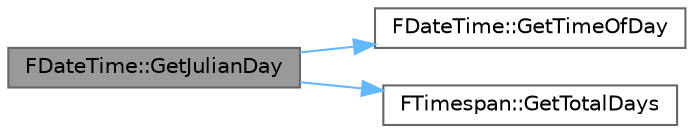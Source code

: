 digraph "FDateTime::GetJulianDay"
{
 // INTERACTIVE_SVG=YES
 // LATEX_PDF_SIZE
  bgcolor="transparent";
  edge [fontname=Helvetica,fontsize=10,labelfontname=Helvetica,labelfontsize=10];
  node [fontname=Helvetica,fontsize=10,shape=box,height=0.2,width=0.4];
  rankdir="LR";
  Node1 [id="Node000001",label="FDateTime::GetJulianDay",height=0.2,width=0.4,color="gray40", fillcolor="grey60", style="filled", fontcolor="black",tooltip="Returns the Julian Day for this date."];
  Node1 -> Node2 [id="edge1_Node000001_Node000002",color="steelblue1",style="solid",tooltip=" "];
  Node2 [id="Node000002",label="FDateTime::GetTimeOfDay",height=0.2,width=0.4,color="grey40", fillcolor="white", style="filled",URL="$d3/da3/structFDateTime.html#a6c79a80bfd82cc36aca0badb26ce175e",tooltip="Gets the time elapsed since midnight of this date."];
  Node1 -> Node3 [id="edge2_Node000001_Node000003",color="steelblue1",style="solid",tooltip=" "];
  Node3 [id="Node000003",label="FTimespan::GetTotalDays",height=0.2,width=0.4,color="grey40", fillcolor="white", style="filled",URL="$d0/d12/structFTimespan.html#a93ce36d73b087180b568333234da3c08",tooltip="Get the total number of days represented by this time span."];
}
